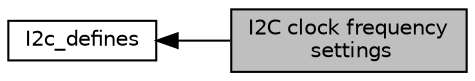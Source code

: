 digraph "I2C clock frequency settings"
{
  edge [fontname="Helvetica",fontsize="10",labelfontname="Helvetica",labelfontsize="10"];
  node [fontname="Helvetica",fontsize="10",shape=record];
  rankdir=LR;
  Node0 [label="I2C clock frequency\l settings",height=0.2,width=0.4,color="black", fillcolor="grey75", style="filled", fontcolor="black"];
  Node1 [label="I2c_defines",height=0.2,width=0.4,color="black", fillcolor="white", style="filled",URL="$group__i2c__defines.html"];
  Node1->Node0 [shape=plaintext, dir="back", style="solid"];
}
